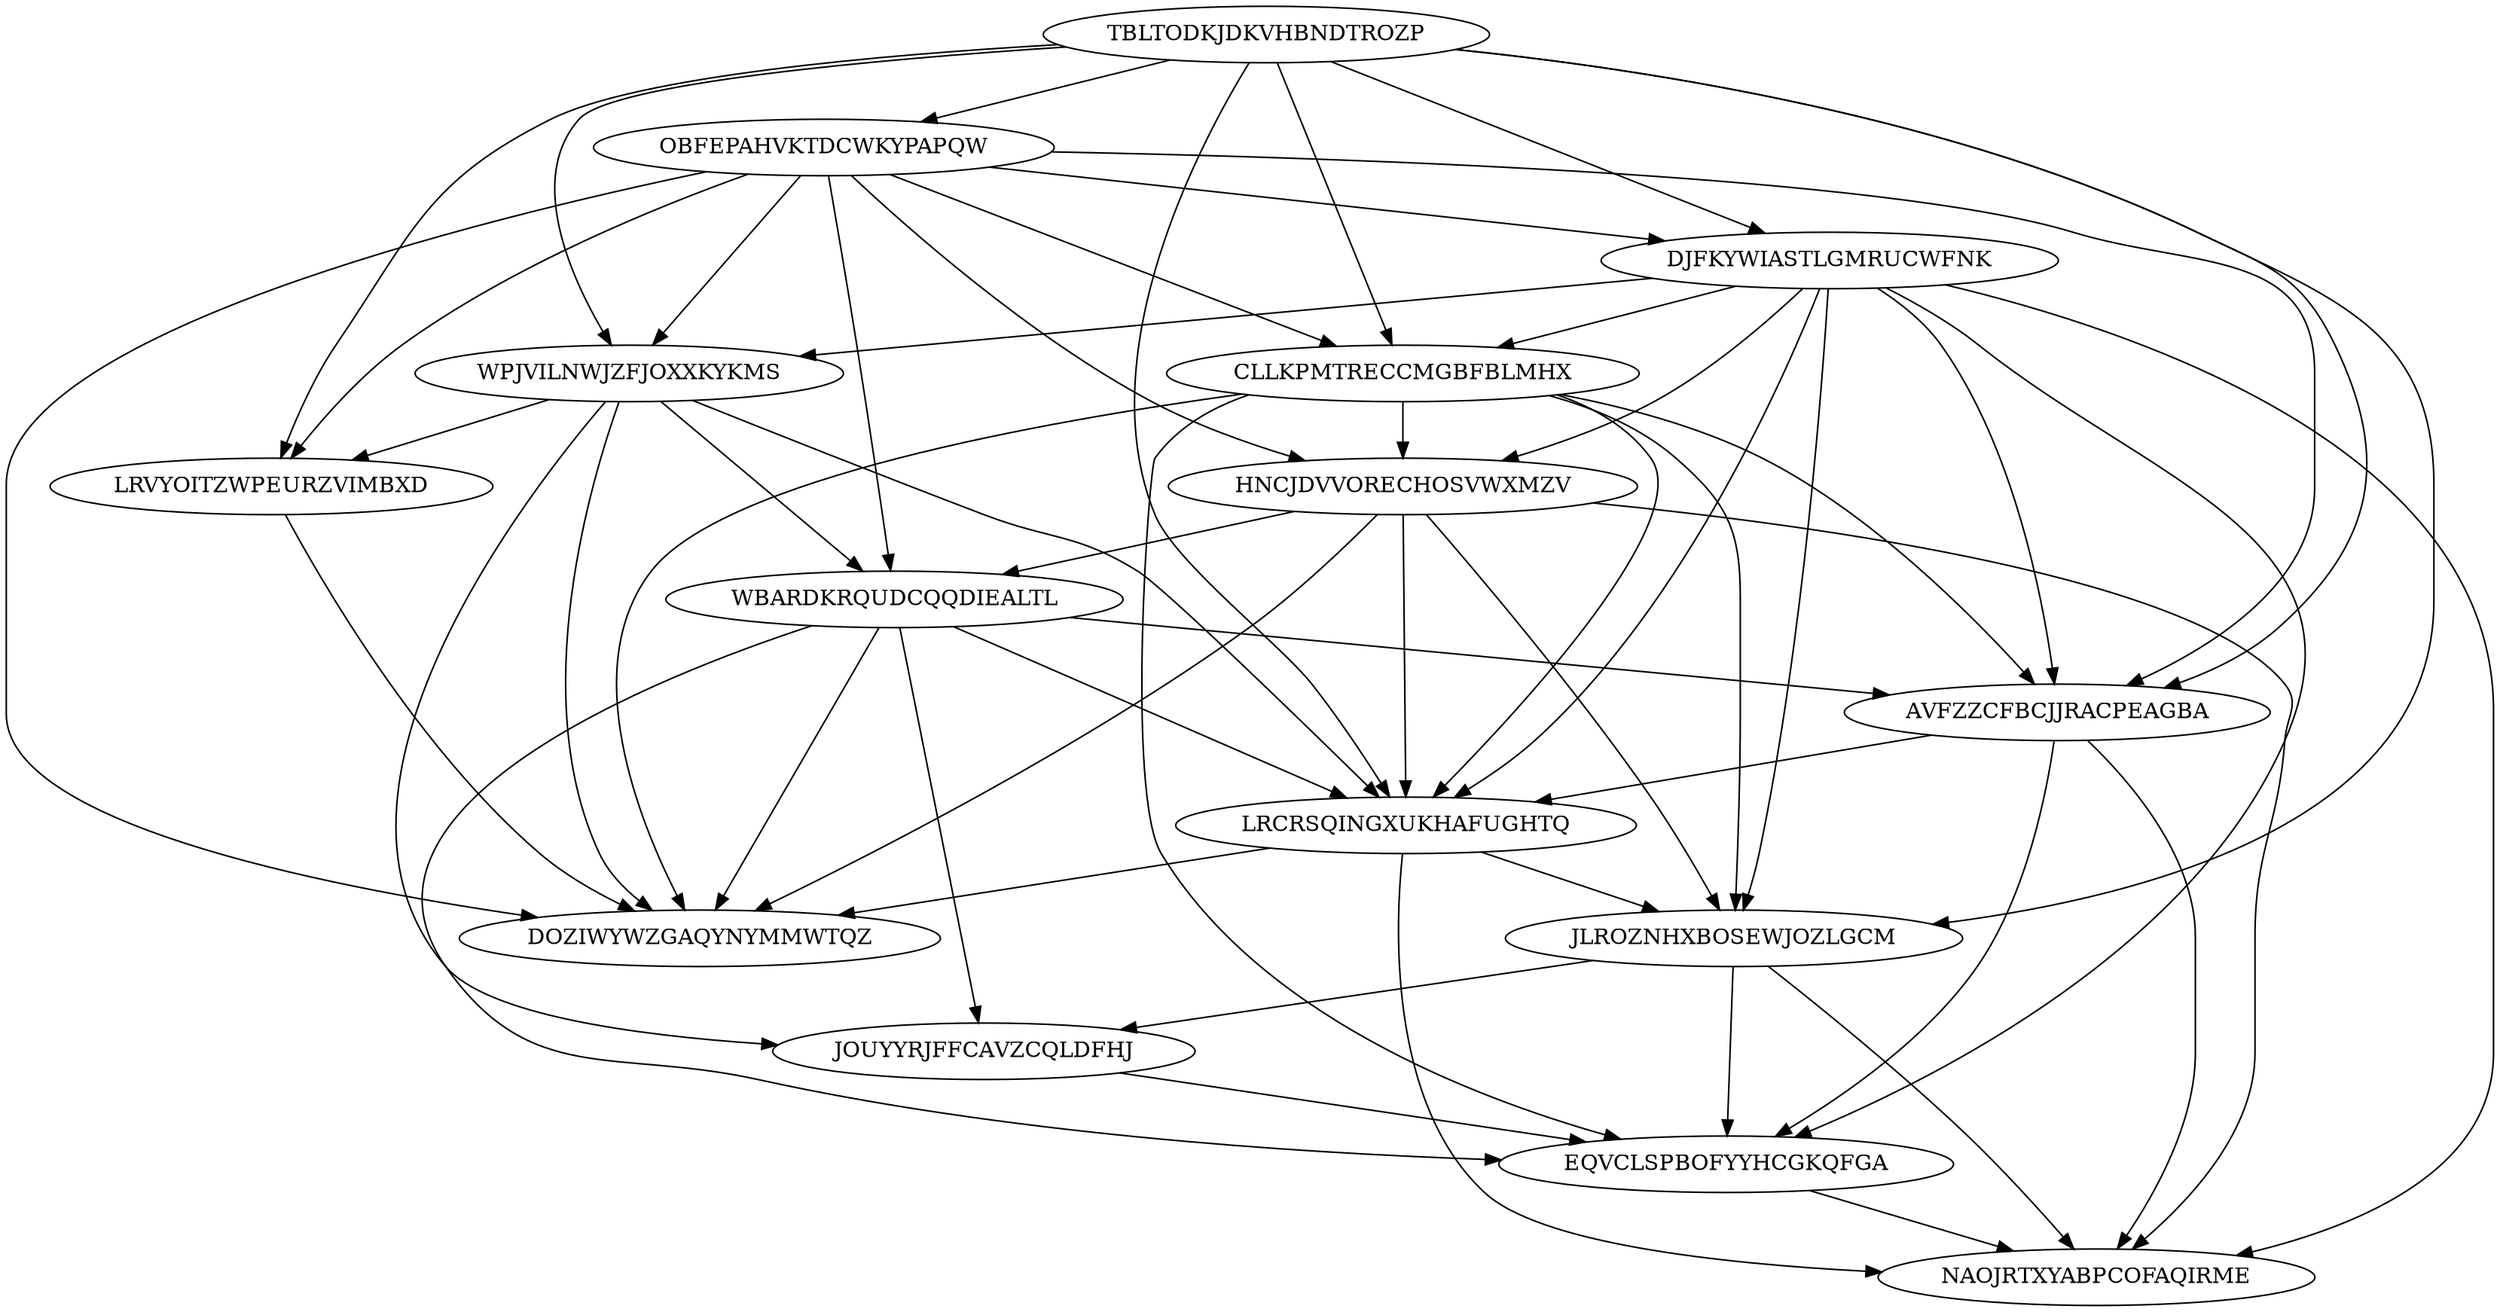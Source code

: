 digraph N15M57 {
	TBLTODKJDKVHBNDTROZP	[Weight=20];
	OBFEPAHVKTDCWKYPAPQW	[Weight=15];
	DJFKYWIASTLGMRUCWFNK	[Weight=18];
	CLLKPMTRECCMGBFBLMHX	[Weight=10];
	WPJVILNWJZFJOXXKYKMS	[Weight=13];
	HNCJDVVORECHOSVWXMZV	[Weight=11];
	WBARDKRQUDCQQDIEALTL	[Weight=17];
	LRVYOITZWPEURZVIMBXD	[Weight=17];
	AVFZZCFBCJJRACPEAGBA	[Weight=13];
	LRCRSQINGXUKHAFUGHTQ	[Weight=16];
	DOZIWYWZGAQYNYMMWTQZ	[Weight=20];
	JLROZNHXBOSEWJOZLGCM	[Weight=12];
	JOUYYRJFFCAVZCQLDFHJ	[Weight=18];
	EQVCLSPBOFYYHCGKQFGA	[Weight=17];
	NAOJRTXYABPCOFAQIRME	[Weight=17];
	WBARDKRQUDCQQDIEALTL -> AVFZZCFBCJJRACPEAGBA [Weight=15];
	OBFEPAHVKTDCWKYPAPQW -> HNCJDVVORECHOSVWXMZV [Weight=17];
	OBFEPAHVKTDCWKYPAPQW -> WPJVILNWJZFJOXXKYKMS [Weight=17];
	TBLTODKJDKVHBNDTROZP -> AVFZZCFBCJJRACPEAGBA [Weight=17];
	OBFEPAHVKTDCWKYPAPQW -> WBARDKRQUDCQQDIEALTL [Weight=14];
	DJFKYWIASTLGMRUCWFNK -> LRCRSQINGXUKHAFUGHTQ [Weight=15];
	LRVYOITZWPEURZVIMBXD -> DOZIWYWZGAQYNYMMWTQZ [Weight=19];
	AVFZZCFBCJJRACPEAGBA -> LRCRSQINGXUKHAFUGHTQ [Weight=15];
	WPJVILNWJZFJOXXKYKMS -> JOUYYRJFFCAVZCQLDFHJ [Weight=11];
	WPJVILNWJZFJOXXKYKMS -> WBARDKRQUDCQQDIEALTL [Weight=19];
	JLROZNHXBOSEWJOZLGCM -> EQVCLSPBOFYYHCGKQFGA [Weight=16];
	CLLKPMTRECCMGBFBLMHX -> EQVCLSPBOFYYHCGKQFGA [Weight=20];
	OBFEPAHVKTDCWKYPAPQW -> LRVYOITZWPEURZVIMBXD [Weight=13];
	JOUYYRJFFCAVZCQLDFHJ -> EQVCLSPBOFYYHCGKQFGA [Weight=14];
	AVFZZCFBCJJRACPEAGBA -> NAOJRTXYABPCOFAQIRME [Weight=11];
	DJFKYWIASTLGMRUCWFNK -> HNCJDVVORECHOSVWXMZV [Weight=13];
	TBLTODKJDKVHBNDTROZP -> WPJVILNWJZFJOXXKYKMS [Weight=13];
	LRCRSQINGXUKHAFUGHTQ -> DOZIWYWZGAQYNYMMWTQZ [Weight=16];
	HNCJDVVORECHOSVWXMZV -> NAOJRTXYABPCOFAQIRME [Weight=10];
	TBLTODKJDKVHBNDTROZP -> DJFKYWIASTLGMRUCWFNK [Weight=18];
	CLLKPMTRECCMGBFBLMHX -> AVFZZCFBCJJRACPEAGBA [Weight=18];
	WBARDKRQUDCQQDIEALTL -> EQVCLSPBOFYYHCGKQFGA [Weight=11];
	HNCJDVVORECHOSVWXMZV -> JLROZNHXBOSEWJOZLGCM [Weight=18];
	OBFEPAHVKTDCWKYPAPQW -> DOZIWYWZGAQYNYMMWTQZ [Weight=13];
	HNCJDVVORECHOSVWXMZV -> DOZIWYWZGAQYNYMMWTQZ [Weight=11];
	TBLTODKJDKVHBNDTROZP -> LRCRSQINGXUKHAFUGHTQ [Weight=19];
	TBLTODKJDKVHBNDTROZP -> CLLKPMTRECCMGBFBLMHX [Weight=12];
	HNCJDVVORECHOSVWXMZV -> LRCRSQINGXUKHAFUGHTQ [Weight=19];
	WBARDKRQUDCQQDIEALTL -> DOZIWYWZGAQYNYMMWTQZ [Weight=15];
	EQVCLSPBOFYYHCGKQFGA -> NAOJRTXYABPCOFAQIRME [Weight=10];
	DJFKYWIASTLGMRUCWFNK -> NAOJRTXYABPCOFAQIRME [Weight=16];
	DJFKYWIASTLGMRUCWFNK -> WPJVILNWJZFJOXXKYKMS [Weight=10];
	TBLTODKJDKVHBNDTROZP -> OBFEPAHVKTDCWKYPAPQW [Weight=10];
	DJFKYWIASTLGMRUCWFNK -> JLROZNHXBOSEWJOZLGCM [Weight=18];
	WPJVILNWJZFJOXXKYKMS -> DOZIWYWZGAQYNYMMWTQZ [Weight=12];
	CLLKPMTRECCMGBFBLMHX -> JLROZNHXBOSEWJOZLGCM [Weight=19];
	CLLKPMTRECCMGBFBLMHX -> DOZIWYWZGAQYNYMMWTQZ [Weight=14];
	TBLTODKJDKVHBNDTROZP -> JLROZNHXBOSEWJOZLGCM [Weight=12];
	WBARDKRQUDCQQDIEALTL -> LRCRSQINGXUKHAFUGHTQ [Weight=14];
	HNCJDVVORECHOSVWXMZV -> WBARDKRQUDCQQDIEALTL [Weight=15];
	JLROZNHXBOSEWJOZLGCM -> JOUYYRJFFCAVZCQLDFHJ [Weight=20];
	CLLKPMTRECCMGBFBLMHX -> HNCJDVVORECHOSVWXMZV [Weight=13];
	OBFEPAHVKTDCWKYPAPQW -> CLLKPMTRECCMGBFBLMHX [Weight=14];
	CLLKPMTRECCMGBFBLMHX -> LRCRSQINGXUKHAFUGHTQ [Weight=20];
	DJFKYWIASTLGMRUCWFNK -> AVFZZCFBCJJRACPEAGBA [Weight=16];
	OBFEPAHVKTDCWKYPAPQW -> AVFZZCFBCJJRACPEAGBA [Weight=13];
	WBARDKRQUDCQQDIEALTL -> JOUYYRJFFCAVZCQLDFHJ [Weight=11];
	AVFZZCFBCJJRACPEAGBA -> EQVCLSPBOFYYHCGKQFGA [Weight=10];
	LRCRSQINGXUKHAFUGHTQ -> NAOJRTXYABPCOFAQIRME [Weight=14];
	DJFKYWIASTLGMRUCWFNK -> CLLKPMTRECCMGBFBLMHX [Weight=15];
	DJFKYWIASTLGMRUCWFNK -> EQVCLSPBOFYYHCGKQFGA [Weight=12];
	WPJVILNWJZFJOXXKYKMS -> LRVYOITZWPEURZVIMBXD [Weight=13];
	OBFEPAHVKTDCWKYPAPQW -> DJFKYWIASTLGMRUCWFNK [Weight=16];
	JLROZNHXBOSEWJOZLGCM -> NAOJRTXYABPCOFAQIRME [Weight=13];
	WPJVILNWJZFJOXXKYKMS -> LRCRSQINGXUKHAFUGHTQ [Weight=10];
	TBLTODKJDKVHBNDTROZP -> LRVYOITZWPEURZVIMBXD [Weight=17];
	LRCRSQINGXUKHAFUGHTQ -> JLROZNHXBOSEWJOZLGCM [Weight=15];
}
